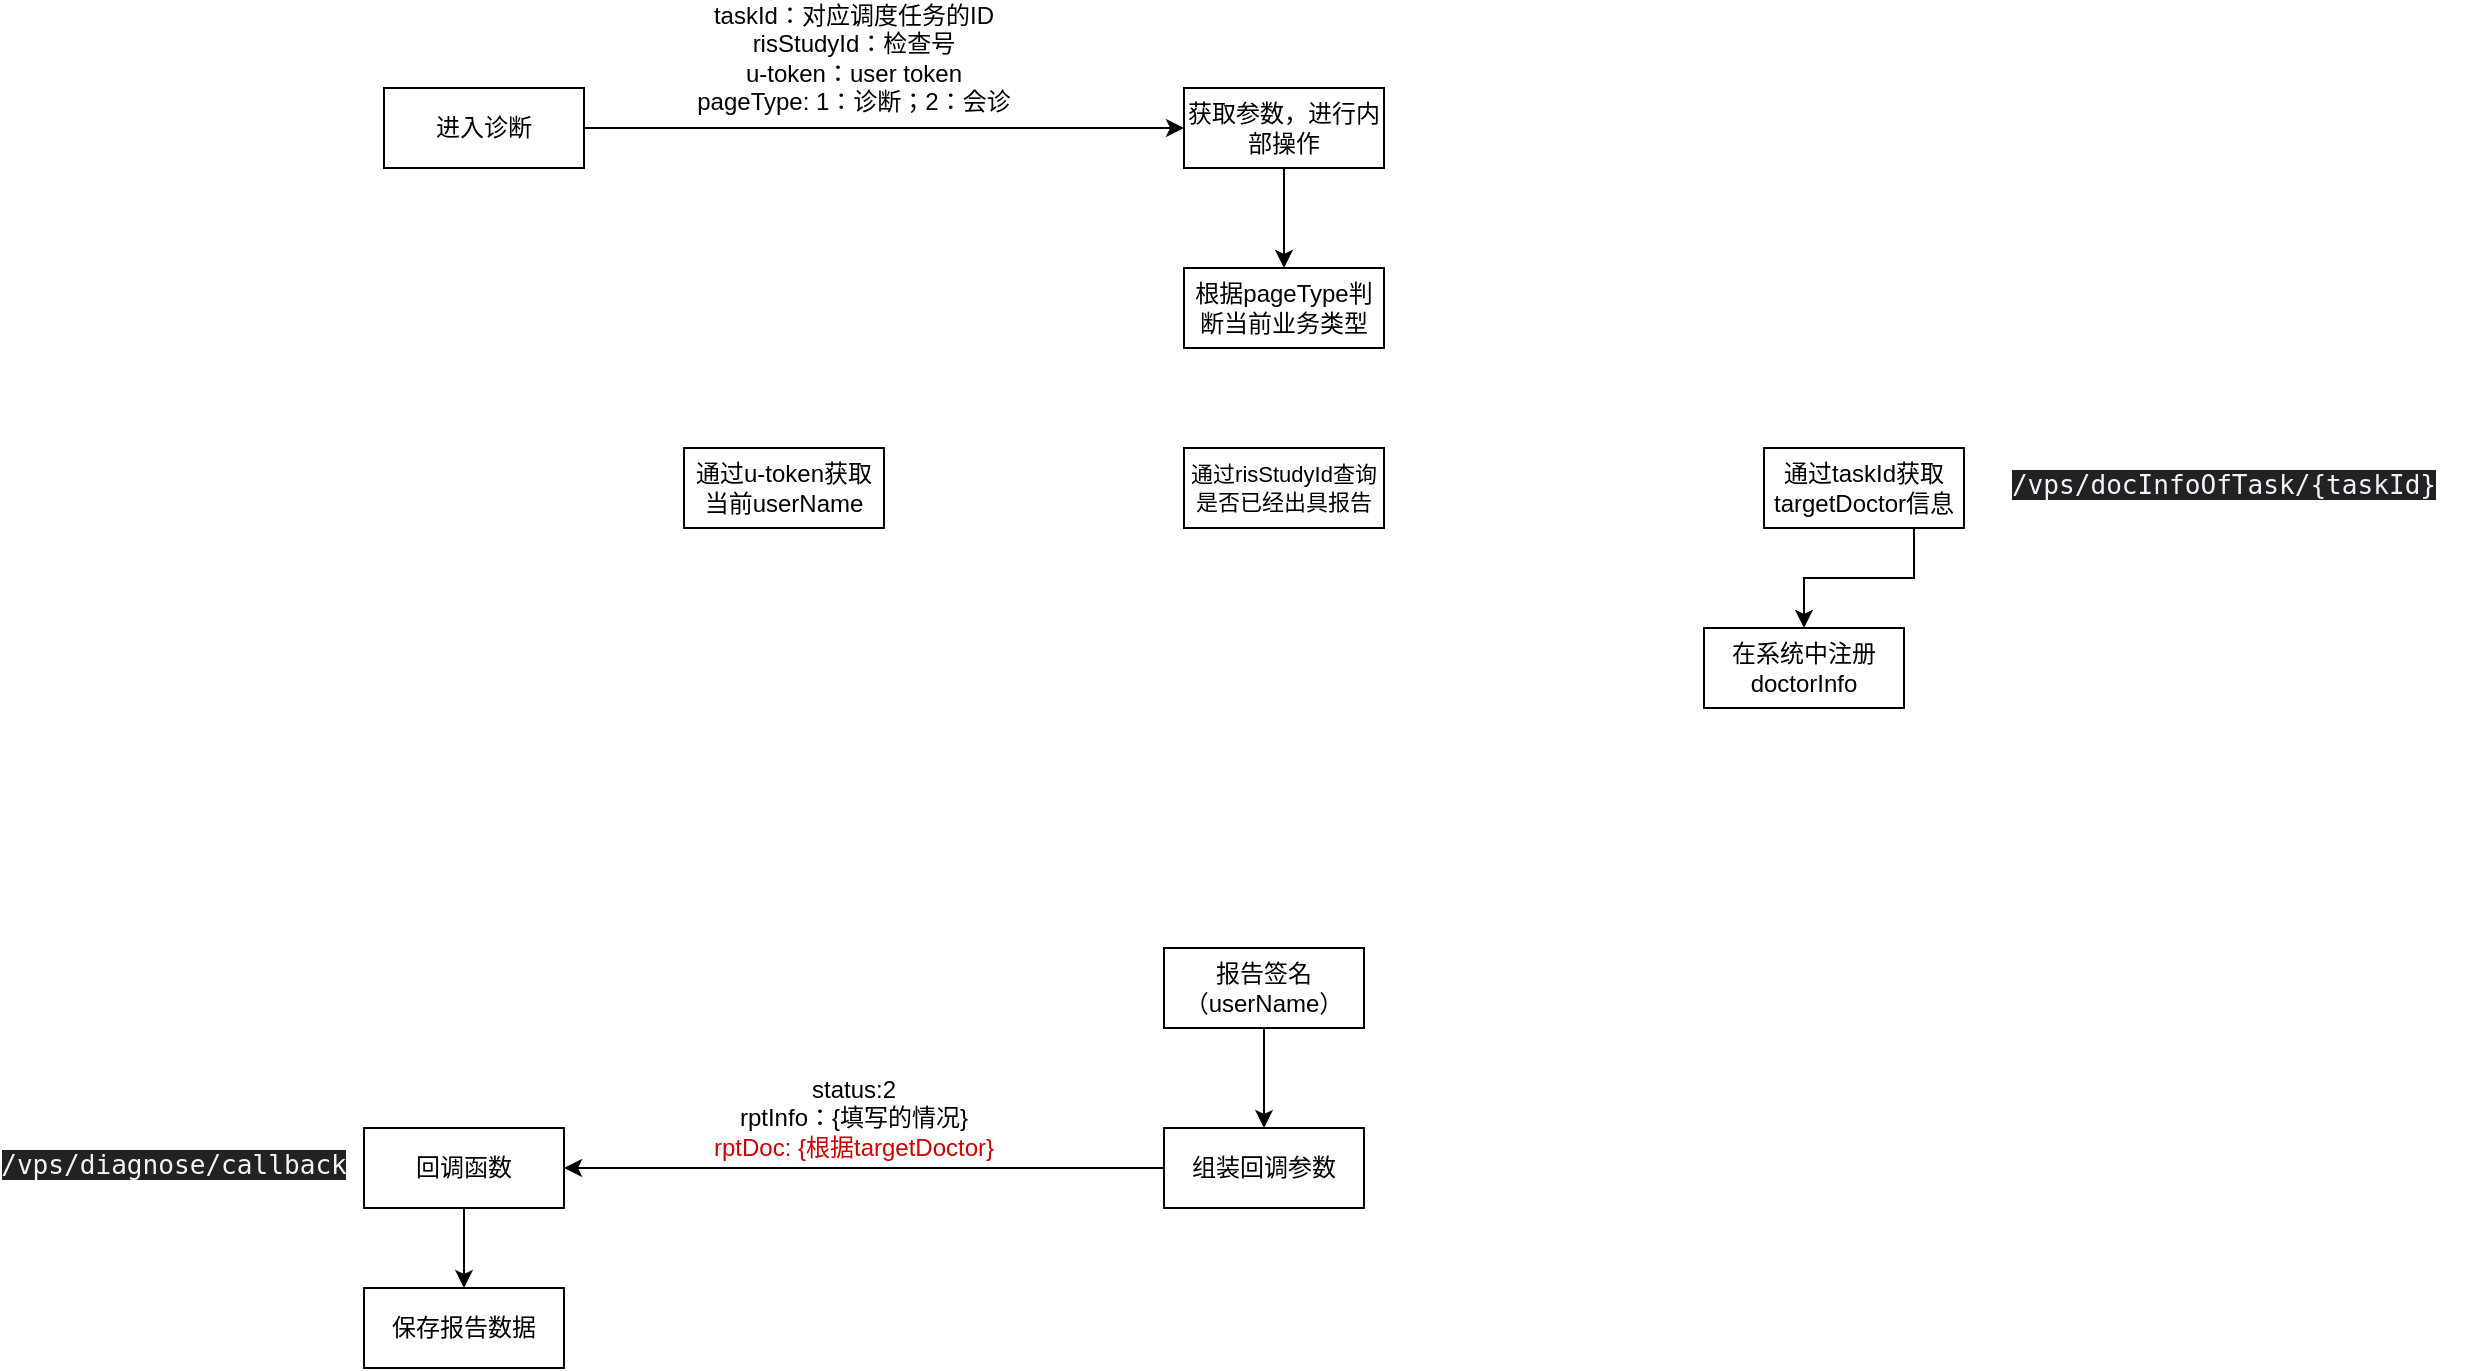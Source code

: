 <mxfile version="21.6.9" type="github">
  <diagram name="第 1 页" id="luyWj2HhIu70-RKtn1D7">
    <mxGraphModel dx="1908" dy="857" grid="1" gridSize="10" guides="1" tooltips="1" connect="1" arrows="1" fold="1" page="0" pageScale="1" pageWidth="827" pageHeight="1169" math="0" shadow="0">
      <root>
        <mxCell id="0" />
        <mxCell id="1" parent="0" />
        <mxCell id="yQOFRyrobwXPusV9XAef-2" value="进入诊断" style="rounded=0;whiteSpace=wrap;html=1;" vertex="1" parent="1">
          <mxGeometry x="50" y="230" width="100" height="40" as="geometry" />
        </mxCell>
        <mxCell id="yQOFRyrobwXPusV9XAef-3" value="" style="endArrow=classic;html=1;rounded=0;exitX=1;exitY=0.5;exitDx=0;exitDy=0;" edge="1" parent="1" source="yQOFRyrobwXPusV9XAef-2">
          <mxGeometry width="50" height="50" relative="1" as="geometry">
            <mxPoint x="230" y="340" as="sourcePoint" />
            <mxPoint x="450" y="250" as="targetPoint" />
          </mxGeometry>
        </mxCell>
        <mxCell id="yQOFRyrobwXPusV9XAef-5" value="taskId：对应调度任务的ID&lt;br&gt;risStudyId：检查号&lt;br&gt;u-token：user token&lt;br&gt;pageType: 1：诊断；2：会诊" style="text;html=1;strokeColor=none;fillColor=none;align=center;verticalAlign=middle;whiteSpace=wrap;rounded=0;" vertex="1" parent="1">
          <mxGeometry x="190" y="200" width="190" height="30" as="geometry" />
        </mxCell>
        <mxCell id="yQOFRyrobwXPusV9XAef-8" value="" style="edgeStyle=orthogonalEdgeStyle;rounded=0;orthogonalLoop=1;jettySize=auto;html=1;" edge="1" parent="1" source="yQOFRyrobwXPusV9XAef-6" target="yQOFRyrobwXPusV9XAef-7">
          <mxGeometry relative="1" as="geometry" />
        </mxCell>
        <mxCell id="yQOFRyrobwXPusV9XAef-6" value="获取参数，进行内部操作" style="rounded=0;whiteSpace=wrap;html=1;" vertex="1" parent="1">
          <mxGeometry x="450" y="230" width="100" height="40" as="geometry" />
        </mxCell>
        <mxCell id="yQOFRyrobwXPusV9XAef-7" value="根据pageType判断当前业务类型" style="rounded=0;whiteSpace=wrap;html=1;" vertex="1" parent="1">
          <mxGeometry x="450" y="320" width="100" height="40" as="geometry" />
        </mxCell>
        <mxCell id="yQOFRyrobwXPusV9XAef-9" value="通过u-token获取当前userName" style="rounded=0;whiteSpace=wrap;html=1;" vertex="1" parent="1">
          <mxGeometry x="200" y="410" width="100" height="40" as="geometry" />
        </mxCell>
        <mxCell id="yQOFRyrobwXPusV9XAef-15" value="" style="edgeStyle=orthogonalEdgeStyle;rounded=0;orthogonalLoop=1;jettySize=auto;html=1;exitX=0.75;exitY=1;exitDx=0;exitDy=0;entryX=0.5;entryY=0;entryDx=0;entryDy=0;" edge="1" parent="1" source="yQOFRyrobwXPusV9XAef-11" target="yQOFRyrobwXPusV9XAef-14">
          <mxGeometry relative="1" as="geometry">
            <mxPoint x="680" y="460" as="sourcePoint" />
            <mxPoint x="780" y="510" as="targetPoint" />
          </mxGeometry>
        </mxCell>
        <mxCell id="yQOFRyrobwXPusV9XAef-11" value="通过taskId获取targetDoctor信息" style="rounded=0;whiteSpace=wrap;html=1;" vertex="1" parent="1">
          <mxGeometry x="740" y="410" width="100" height="40" as="geometry" />
        </mxCell>
        <mxCell id="yQOFRyrobwXPusV9XAef-12" value="&lt;pre style=&quot;background-color:#222222;color:#f7f1ff;font-family:&#39;JetBrains Mono&#39;,monospace;font-size:9.8pt;&quot;&gt;/vps/docInfoOfTask/{taskId}&lt;/pre&gt;" style="text;html=1;strokeColor=none;fillColor=none;align=center;verticalAlign=middle;whiteSpace=wrap;rounded=0;" vertex="1" parent="1">
          <mxGeometry x="850" y="410" width="240" height="35" as="geometry" />
        </mxCell>
        <mxCell id="yQOFRyrobwXPusV9XAef-14" value="在系统中注册doctorInfo" style="rounded=0;whiteSpace=wrap;html=1;" vertex="1" parent="1">
          <mxGeometry x="710" y="500" width="100" height="40" as="geometry" />
        </mxCell>
        <mxCell id="yQOFRyrobwXPusV9XAef-20" value="" style="edgeStyle=orthogonalEdgeStyle;rounded=0;orthogonalLoop=1;jettySize=auto;html=1;" edge="1" parent="1" source="yQOFRyrobwXPusV9XAef-16" target="yQOFRyrobwXPusV9XAef-19">
          <mxGeometry relative="1" as="geometry" />
        </mxCell>
        <mxCell id="yQOFRyrobwXPusV9XAef-16" value="报告签名&lt;br&gt;（userName）" style="rounded=0;whiteSpace=wrap;html=1;" vertex="1" parent="1">
          <mxGeometry x="440" y="660" width="100" height="40" as="geometry" />
        </mxCell>
        <mxCell id="yQOFRyrobwXPusV9XAef-19" value="组装回调参数" style="rounded=0;whiteSpace=wrap;html=1;" vertex="1" parent="1">
          <mxGeometry x="440" y="750" width="100" height="40" as="geometry" />
        </mxCell>
        <mxCell id="yQOFRyrobwXPusV9XAef-27" value="" style="edgeStyle=orthogonalEdgeStyle;rounded=0;orthogonalLoop=1;jettySize=auto;html=1;" edge="1" parent="1" source="yQOFRyrobwXPusV9XAef-22" target="yQOFRyrobwXPusV9XAef-26">
          <mxGeometry relative="1" as="geometry" />
        </mxCell>
        <mxCell id="yQOFRyrobwXPusV9XAef-22" value="回调函数" style="rounded=0;whiteSpace=wrap;html=1;" vertex="1" parent="1">
          <mxGeometry x="40" y="750" width="100" height="40" as="geometry" />
        </mxCell>
        <mxCell id="yQOFRyrobwXPusV9XAef-23" value="" style="endArrow=classic;html=1;rounded=0;exitX=0;exitY=0.5;exitDx=0;exitDy=0;entryX=1;entryY=0.5;entryDx=0;entryDy=0;" edge="1" parent="1" source="yQOFRyrobwXPusV9XAef-19" target="yQOFRyrobwXPusV9XAef-22">
          <mxGeometry width="50" height="50" relative="1" as="geometry">
            <mxPoint x="210" y="790" as="sourcePoint" />
            <mxPoint x="260" y="740" as="targetPoint" />
          </mxGeometry>
        </mxCell>
        <mxCell id="yQOFRyrobwXPusV9XAef-24" value="status:2&lt;br&gt;rptInfo：{填写的情况}&lt;br&gt;&lt;font color=&quot;#cc0000&quot;&gt;rptDoc: {根据targetDoctor}&lt;/font&gt;" style="text;html=1;strokeColor=none;fillColor=none;align=center;verticalAlign=middle;whiteSpace=wrap;rounded=0;" vertex="1" parent="1">
          <mxGeometry x="190" y="730" width="190" height="30" as="geometry" />
        </mxCell>
        <mxCell id="yQOFRyrobwXPusV9XAef-25" value="&lt;pre style=&quot;background-color:#222222;color:#f7f1ff;font-family:&#39;JetBrains Mono&#39;,monospace;font-size:9.8pt;&quot;&gt;&lt;pre style=&quot;font-family: &amp;quot;JetBrains Mono&amp;quot;, monospace; font-size: 9.8pt;&quot;&gt;/vps/diagnose/callback&lt;/pre&gt;&lt;/pre&gt;" style="text;html=1;strokeColor=none;fillColor=none;align=center;verticalAlign=middle;whiteSpace=wrap;rounded=0;" vertex="1" parent="1">
          <mxGeometry x="-140" y="750" width="170" height="35" as="geometry" />
        </mxCell>
        <mxCell id="yQOFRyrobwXPusV9XAef-26" value="保存报告数据" style="rounded=0;whiteSpace=wrap;html=1;" vertex="1" parent="1">
          <mxGeometry x="40" y="830" width="100" height="40" as="geometry" />
        </mxCell>
        <mxCell id="yQOFRyrobwXPusV9XAef-28" value="&lt;font style=&quot;font-size: 11px;&quot;&gt;通过risStudyId查询是否已经出具报告&lt;/font&gt;" style="rounded=0;whiteSpace=wrap;html=1;fontSize=11;" vertex="1" parent="1">
          <mxGeometry x="450" y="410" width="100" height="40" as="geometry" />
        </mxCell>
      </root>
    </mxGraphModel>
  </diagram>
</mxfile>
